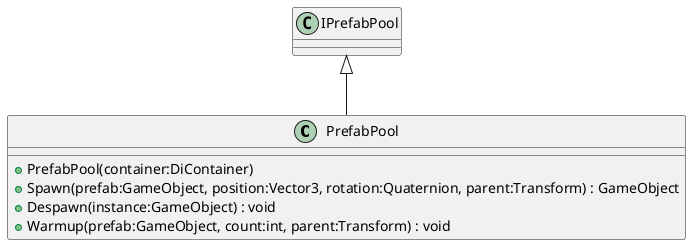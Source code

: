 @startuml
class PrefabPool {
    + PrefabPool(container:DiContainer)
    + Spawn(prefab:GameObject, position:Vector3, rotation:Quaternion, parent:Transform) : GameObject
    + Despawn(instance:GameObject) : void
    + Warmup(prefab:GameObject, count:int, parent:Transform) : void
}
IPrefabPool <|-- PrefabPool
@enduml
